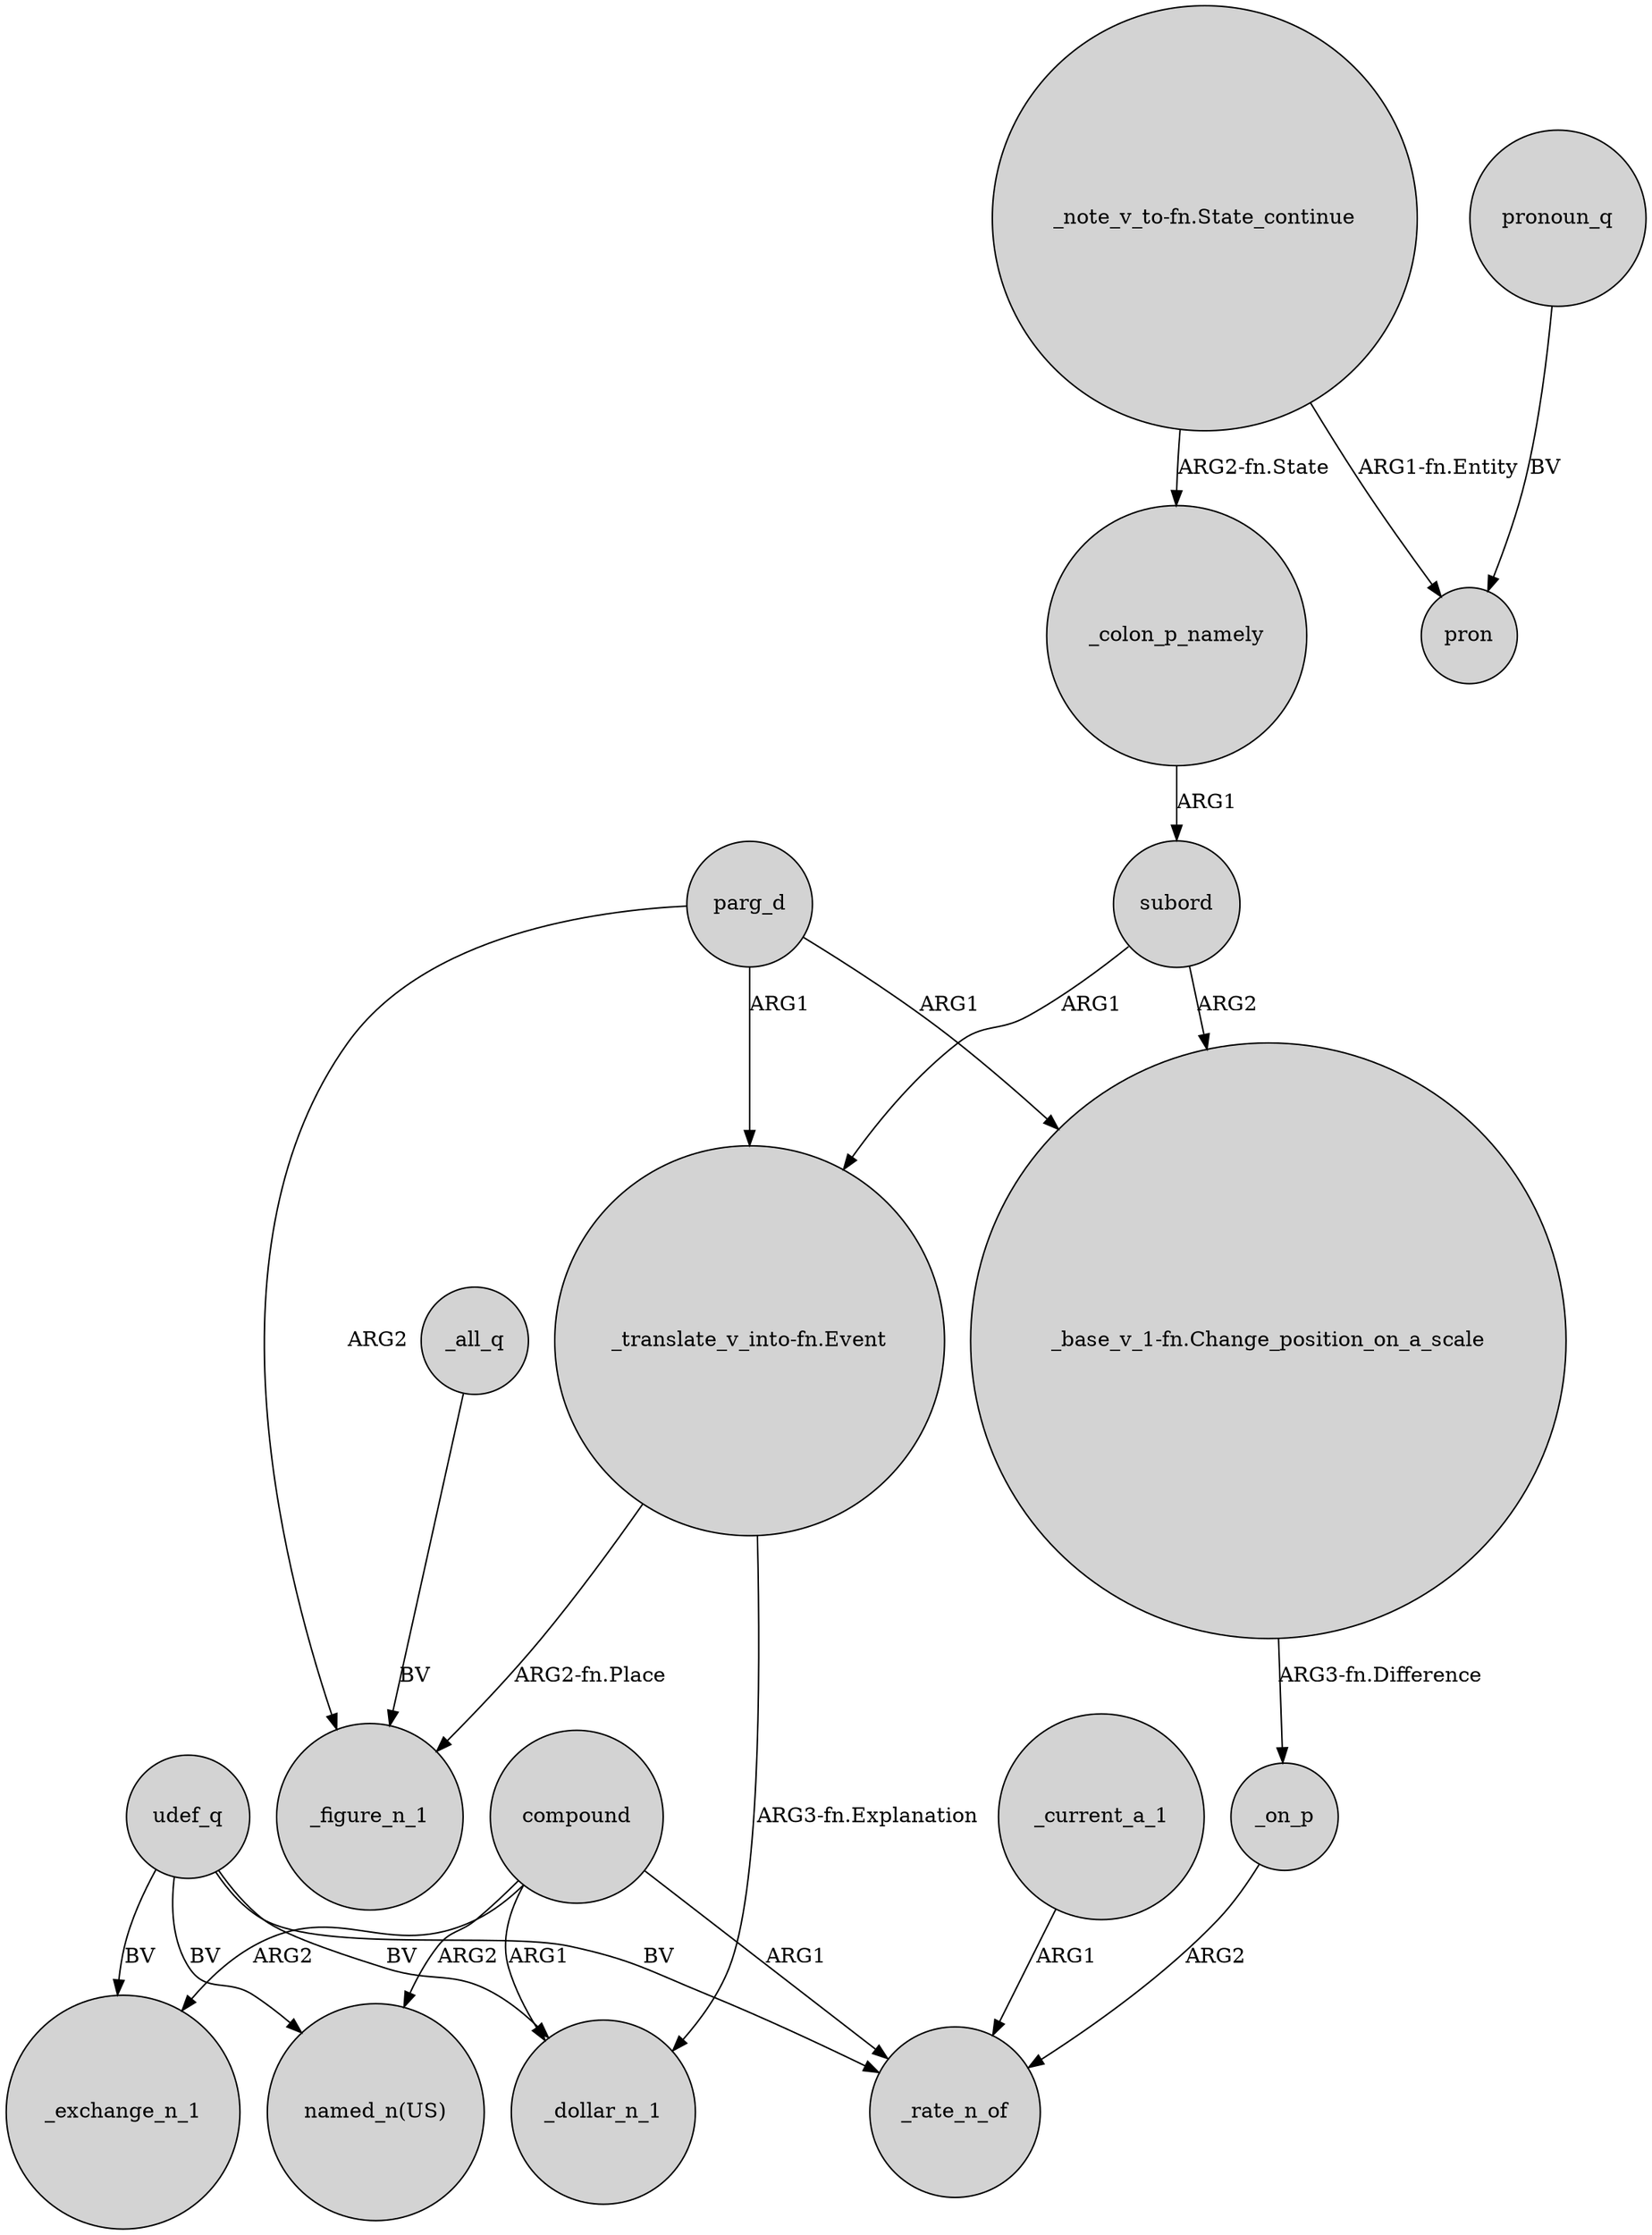 digraph {
	node [shape=circle style=filled]
	"_translate_v_into-fn.Event" -> _dollar_n_1 [label="ARG3-fn.Explanation"]
	parg_d -> _figure_n_1 [label=ARG2]
	parg_d -> "_base_v_1-fn.Change_position_on_a_scale" [label=ARG1]
	compound -> _dollar_n_1 [label=ARG1]
	_colon_p_namely -> subord [label=ARG1]
	udef_q -> _exchange_n_1 [label=BV]
	"_translate_v_into-fn.Event" -> _figure_n_1 [label="ARG2-fn.Place"]
	parg_d -> "_translate_v_into-fn.Event" [label=ARG1]
	compound -> _rate_n_of [label=ARG1]
	udef_q -> _rate_n_of [label=BV]
	_all_q -> _figure_n_1 [label=BV]
	compound -> _exchange_n_1 [label=ARG2]
	pronoun_q -> pron [label=BV]
	subord -> "_translate_v_into-fn.Event" [label=ARG1]
	"_note_v_to-fn.State_continue" -> _colon_p_namely [label="ARG2-fn.State"]
	udef_q -> _dollar_n_1 [label=BV]
	_on_p -> _rate_n_of [label=ARG2]
	_current_a_1 -> _rate_n_of [label=ARG1]
	"_note_v_to-fn.State_continue" -> pron [label="ARG1-fn.Entity"]
	subord -> "_base_v_1-fn.Change_position_on_a_scale" [label=ARG2]
	compound -> "named_n(US)" [label=ARG2]
	"_base_v_1-fn.Change_position_on_a_scale" -> _on_p [label="ARG3-fn.Difference"]
	udef_q -> "named_n(US)" [label=BV]
}
